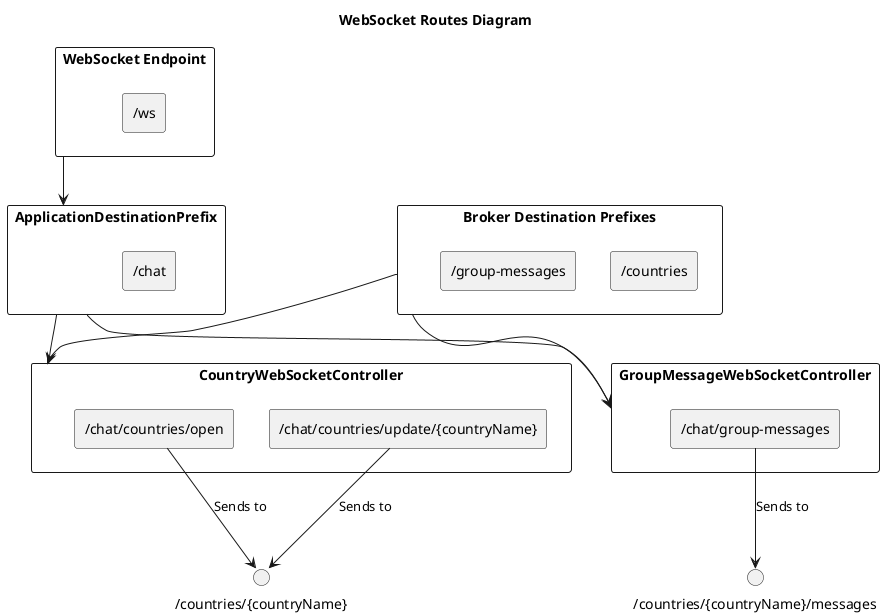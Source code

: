 @startuml
!define RECTANGLE

title WebSocket Routes Diagram

rectangle "WebSocket Endpoint" as WSE {
  rectangle "/ws" as ws
}

WSE -down-> ApplicationDestinationPrefix

rectangle "Application Destination Prefix" as ApplicationDestinationPrefix {
  rectangle "/chat" as chat
}

rectangle "Broker Destination Prefixes" as BrokerDestinationPrefixes {
  rectangle "/countries" as countries
  rectangle "/group-messages" as group_messages
}

ApplicationDestinationPrefix -down-> CountryWebSocketController
BrokerDestinationPrefixes -down-> CountryWebSocketController

rectangle "CountryWebSocketController" as CountryWebSocketController {
  rectangle "/chat/countries/open" as open
  rectangle "/chat/countries/update/{countryName}" as update
}

ApplicationDestinationPrefix -down-> GroupMessageWebSocketController
BrokerDestinationPrefixes -down-> GroupMessageWebSocketController

rectangle "GroupMessageWebSocketController" as GroupMessageWebSocketController {
  rectangle "/chat/group-messages" as group_messages_endpoint
}

open -down-> "/countries/{countryName}" : Sends to
update -down-> "/countries/{countryName}" : Sends to
group_messages_endpoint -down-> "/countries/{countryName}/messages" : Sends to

@enduml
